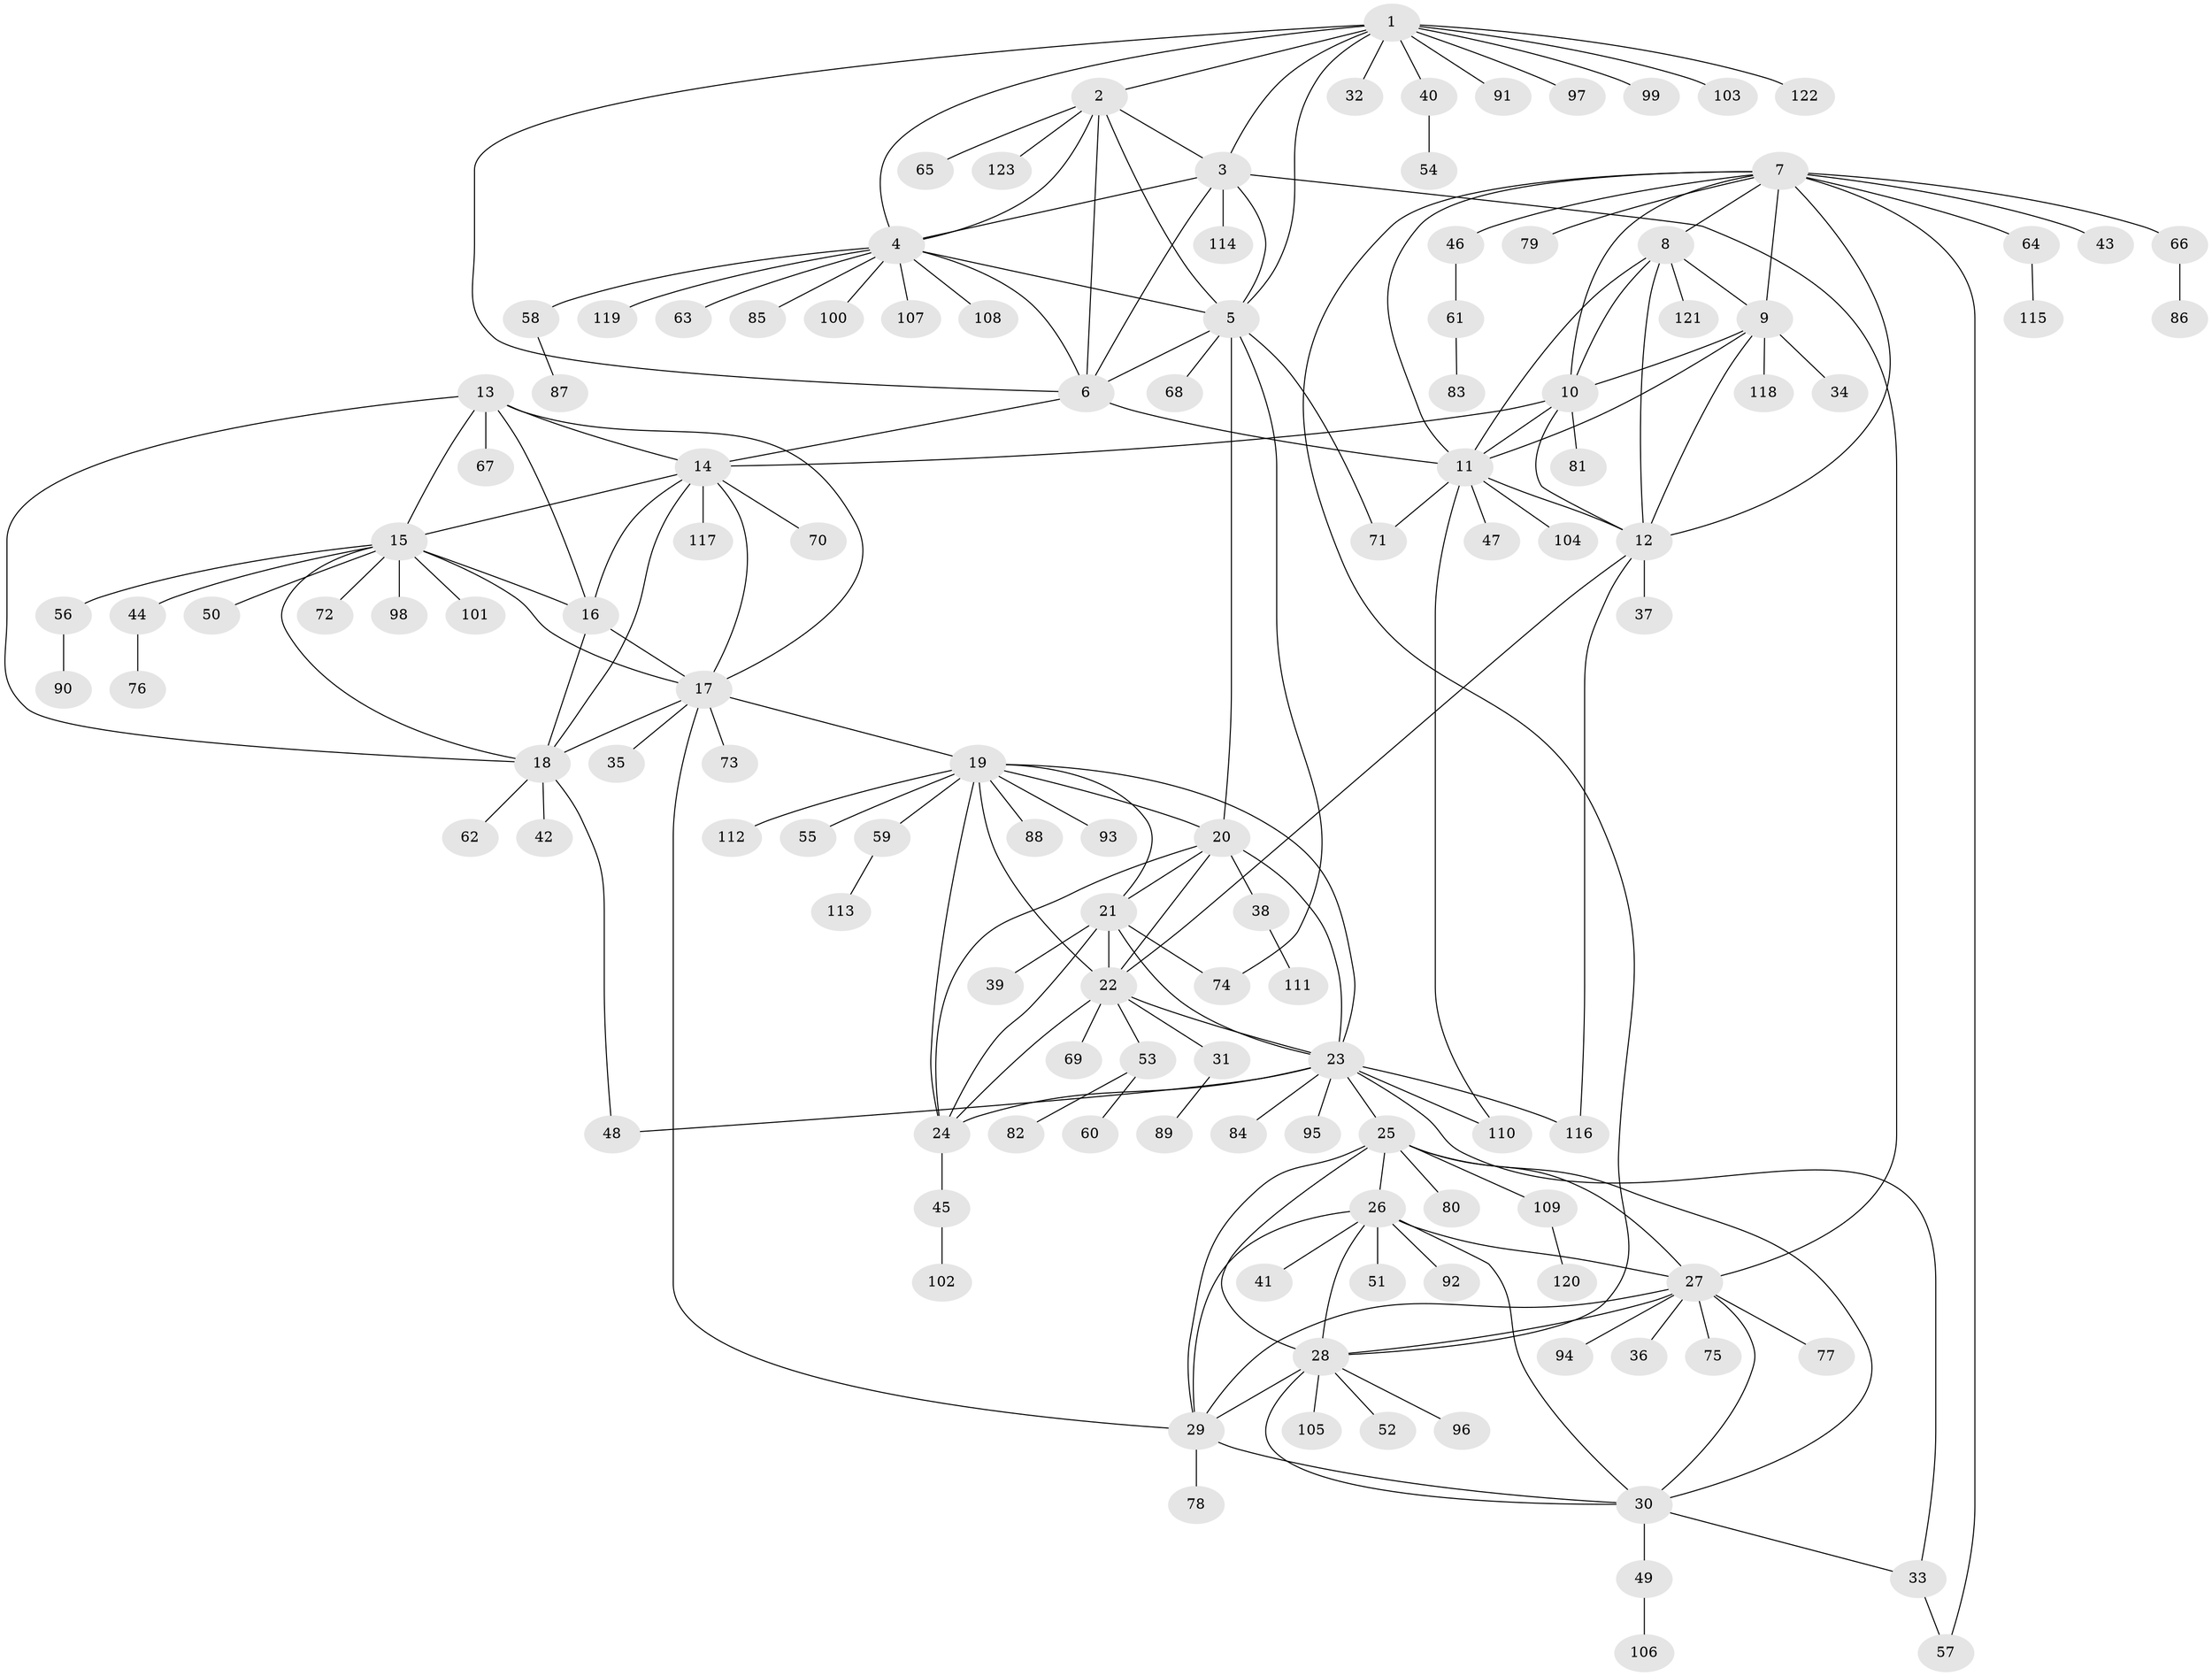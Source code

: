 // coarse degree distribution, {1: 0.58, 5: 0.12, 2: 0.08, 7: 0.14, 6: 0.06, 8: 0.02}
// Generated by graph-tools (version 1.1) at 2025/37/03/04/25 23:37:47]
// undirected, 123 vertices, 185 edges
graph export_dot {
  node [color=gray90,style=filled];
  1;
  2;
  3;
  4;
  5;
  6;
  7;
  8;
  9;
  10;
  11;
  12;
  13;
  14;
  15;
  16;
  17;
  18;
  19;
  20;
  21;
  22;
  23;
  24;
  25;
  26;
  27;
  28;
  29;
  30;
  31;
  32;
  33;
  34;
  35;
  36;
  37;
  38;
  39;
  40;
  41;
  42;
  43;
  44;
  45;
  46;
  47;
  48;
  49;
  50;
  51;
  52;
  53;
  54;
  55;
  56;
  57;
  58;
  59;
  60;
  61;
  62;
  63;
  64;
  65;
  66;
  67;
  68;
  69;
  70;
  71;
  72;
  73;
  74;
  75;
  76;
  77;
  78;
  79;
  80;
  81;
  82;
  83;
  84;
  85;
  86;
  87;
  88;
  89;
  90;
  91;
  92;
  93;
  94;
  95;
  96;
  97;
  98;
  99;
  100;
  101;
  102;
  103;
  104;
  105;
  106;
  107;
  108;
  109;
  110;
  111;
  112;
  113;
  114;
  115;
  116;
  117;
  118;
  119;
  120;
  121;
  122;
  123;
  1 -- 2;
  1 -- 3;
  1 -- 4;
  1 -- 5;
  1 -- 6;
  1 -- 32;
  1 -- 40;
  1 -- 91;
  1 -- 97;
  1 -- 99;
  1 -- 103;
  1 -- 122;
  2 -- 3;
  2 -- 4;
  2 -- 5;
  2 -- 6;
  2 -- 65;
  2 -- 123;
  3 -- 4;
  3 -- 5;
  3 -- 6;
  3 -- 27;
  3 -- 114;
  4 -- 5;
  4 -- 6;
  4 -- 58;
  4 -- 63;
  4 -- 85;
  4 -- 100;
  4 -- 107;
  4 -- 108;
  4 -- 119;
  5 -- 6;
  5 -- 20;
  5 -- 68;
  5 -- 71;
  5 -- 74;
  6 -- 11;
  6 -- 14;
  7 -- 8;
  7 -- 9;
  7 -- 10;
  7 -- 11;
  7 -- 12;
  7 -- 28;
  7 -- 43;
  7 -- 46;
  7 -- 57;
  7 -- 64;
  7 -- 66;
  7 -- 79;
  8 -- 9;
  8 -- 10;
  8 -- 11;
  8 -- 12;
  8 -- 121;
  9 -- 10;
  9 -- 11;
  9 -- 12;
  9 -- 34;
  9 -- 118;
  10 -- 11;
  10 -- 12;
  10 -- 14;
  10 -- 81;
  11 -- 12;
  11 -- 47;
  11 -- 71;
  11 -- 104;
  11 -- 110;
  12 -- 22;
  12 -- 37;
  12 -- 116;
  13 -- 14;
  13 -- 15;
  13 -- 16;
  13 -- 17;
  13 -- 18;
  13 -- 67;
  14 -- 15;
  14 -- 16;
  14 -- 17;
  14 -- 18;
  14 -- 70;
  14 -- 117;
  15 -- 16;
  15 -- 17;
  15 -- 18;
  15 -- 44;
  15 -- 50;
  15 -- 56;
  15 -- 72;
  15 -- 98;
  15 -- 101;
  16 -- 17;
  16 -- 18;
  17 -- 18;
  17 -- 19;
  17 -- 29;
  17 -- 35;
  17 -- 73;
  18 -- 42;
  18 -- 48;
  18 -- 62;
  19 -- 20;
  19 -- 21;
  19 -- 22;
  19 -- 23;
  19 -- 24;
  19 -- 55;
  19 -- 59;
  19 -- 88;
  19 -- 93;
  19 -- 112;
  20 -- 21;
  20 -- 22;
  20 -- 23;
  20 -- 24;
  20 -- 38;
  21 -- 22;
  21 -- 23;
  21 -- 24;
  21 -- 39;
  21 -- 74;
  22 -- 23;
  22 -- 24;
  22 -- 31;
  22 -- 53;
  22 -- 69;
  23 -- 24;
  23 -- 25;
  23 -- 33;
  23 -- 48;
  23 -- 84;
  23 -- 95;
  23 -- 110;
  23 -- 116;
  24 -- 45;
  25 -- 26;
  25 -- 27;
  25 -- 28;
  25 -- 29;
  25 -- 30;
  25 -- 80;
  25 -- 109;
  26 -- 27;
  26 -- 28;
  26 -- 29;
  26 -- 30;
  26 -- 41;
  26 -- 51;
  26 -- 92;
  27 -- 28;
  27 -- 29;
  27 -- 30;
  27 -- 36;
  27 -- 75;
  27 -- 77;
  27 -- 94;
  28 -- 29;
  28 -- 30;
  28 -- 52;
  28 -- 96;
  28 -- 105;
  29 -- 30;
  29 -- 78;
  30 -- 33;
  30 -- 49;
  31 -- 89;
  33 -- 57;
  38 -- 111;
  40 -- 54;
  44 -- 76;
  45 -- 102;
  46 -- 61;
  49 -- 106;
  53 -- 60;
  53 -- 82;
  56 -- 90;
  58 -- 87;
  59 -- 113;
  61 -- 83;
  64 -- 115;
  66 -- 86;
  109 -- 120;
}
